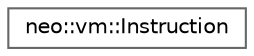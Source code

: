 digraph "Graphical Class Hierarchy"
{
 // LATEX_PDF_SIZE
  bgcolor="transparent";
  edge [fontname=Helvetica,fontsize=10,labelfontname=Helvetica,labelfontsize=10];
  node [fontname=Helvetica,fontsize=10,shape=box,height=0.2,width=0.4];
  rankdir="LR";
  Node0 [id="Node000000",label="neo::vm::Instruction",height=0.2,width=0.4,color="grey40", fillcolor="white", style="filled",URL="$classneo_1_1vm_1_1_instruction.html",tooltip="Represents instructions in the VM script."];
}
